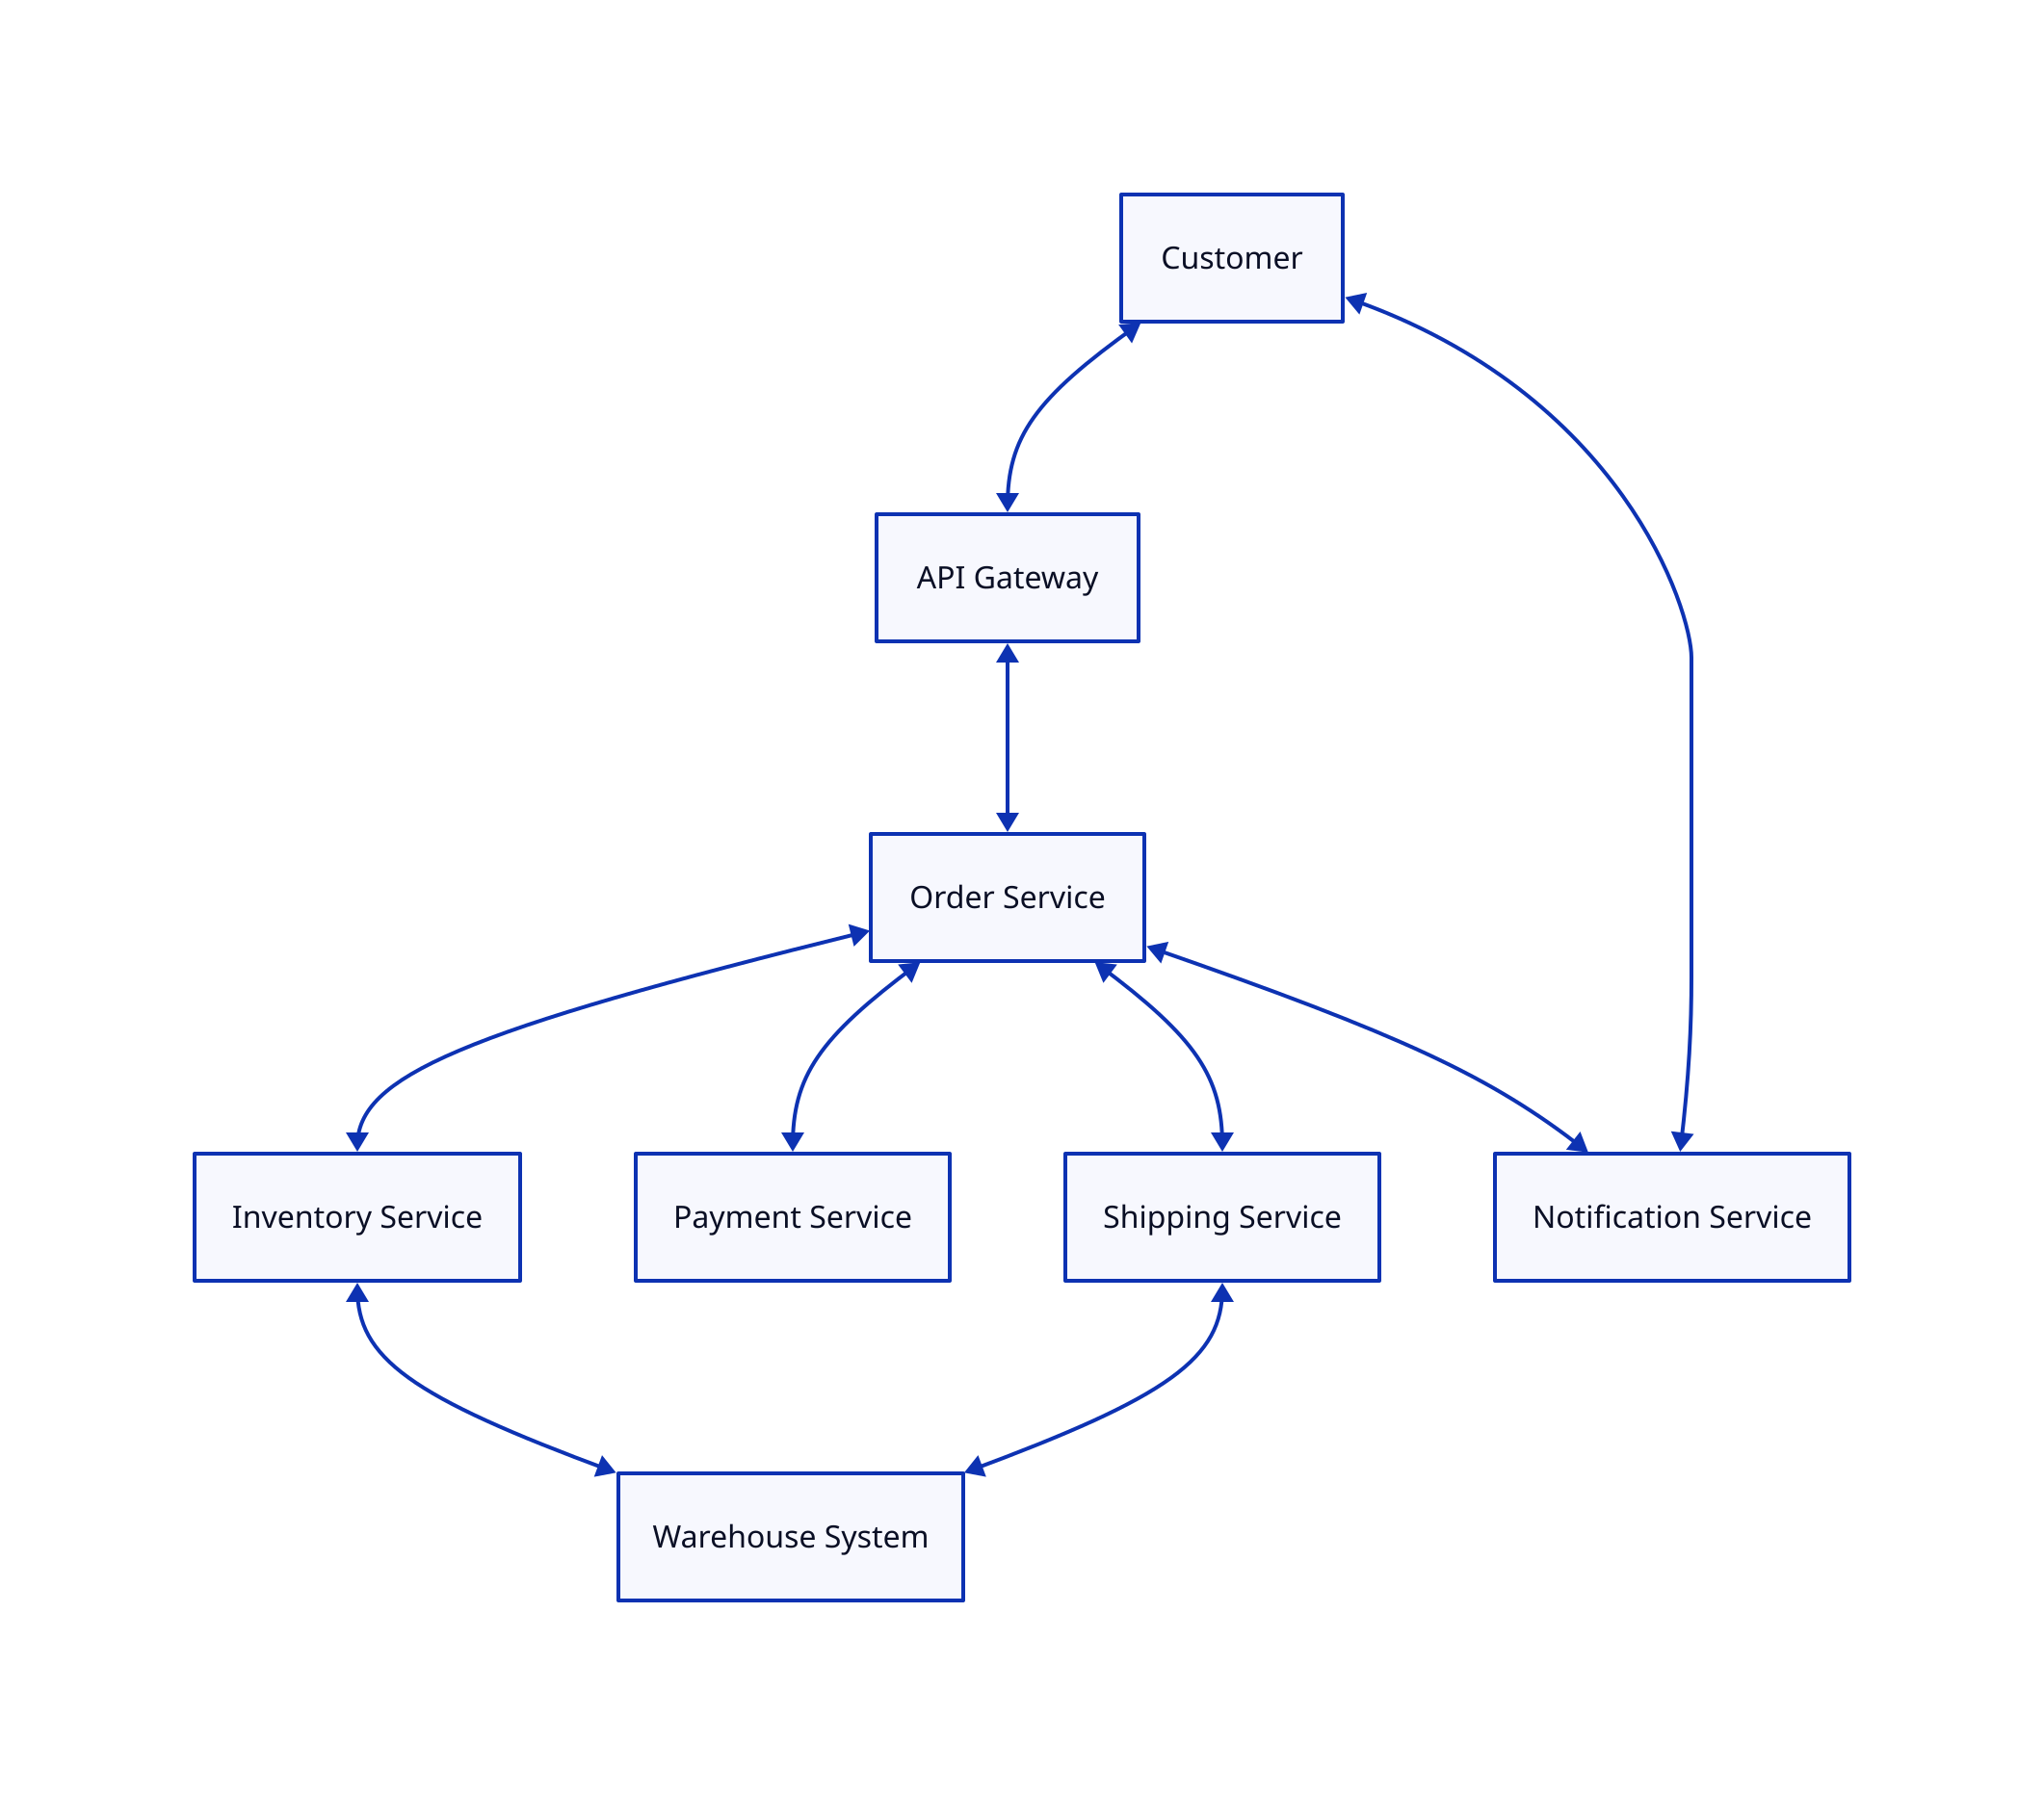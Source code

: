 vars: {
  d2-config: {
    theme-id: 0
  }
}

"Customer" <-> "API Gateway"
"API Gateway" <-> "Order Service"
"Order Service" <-> "Inventory Service"
"Inventory Service" <-> "Warehouse System"
"Order Service" <-> "Payment Service"
"Order Service" <-> "Shipping Service"
"Shipping Service" <-> "Warehouse System"
"Order Service" <-> "Notification Service"
"Notification Service" <-> "Customer"
